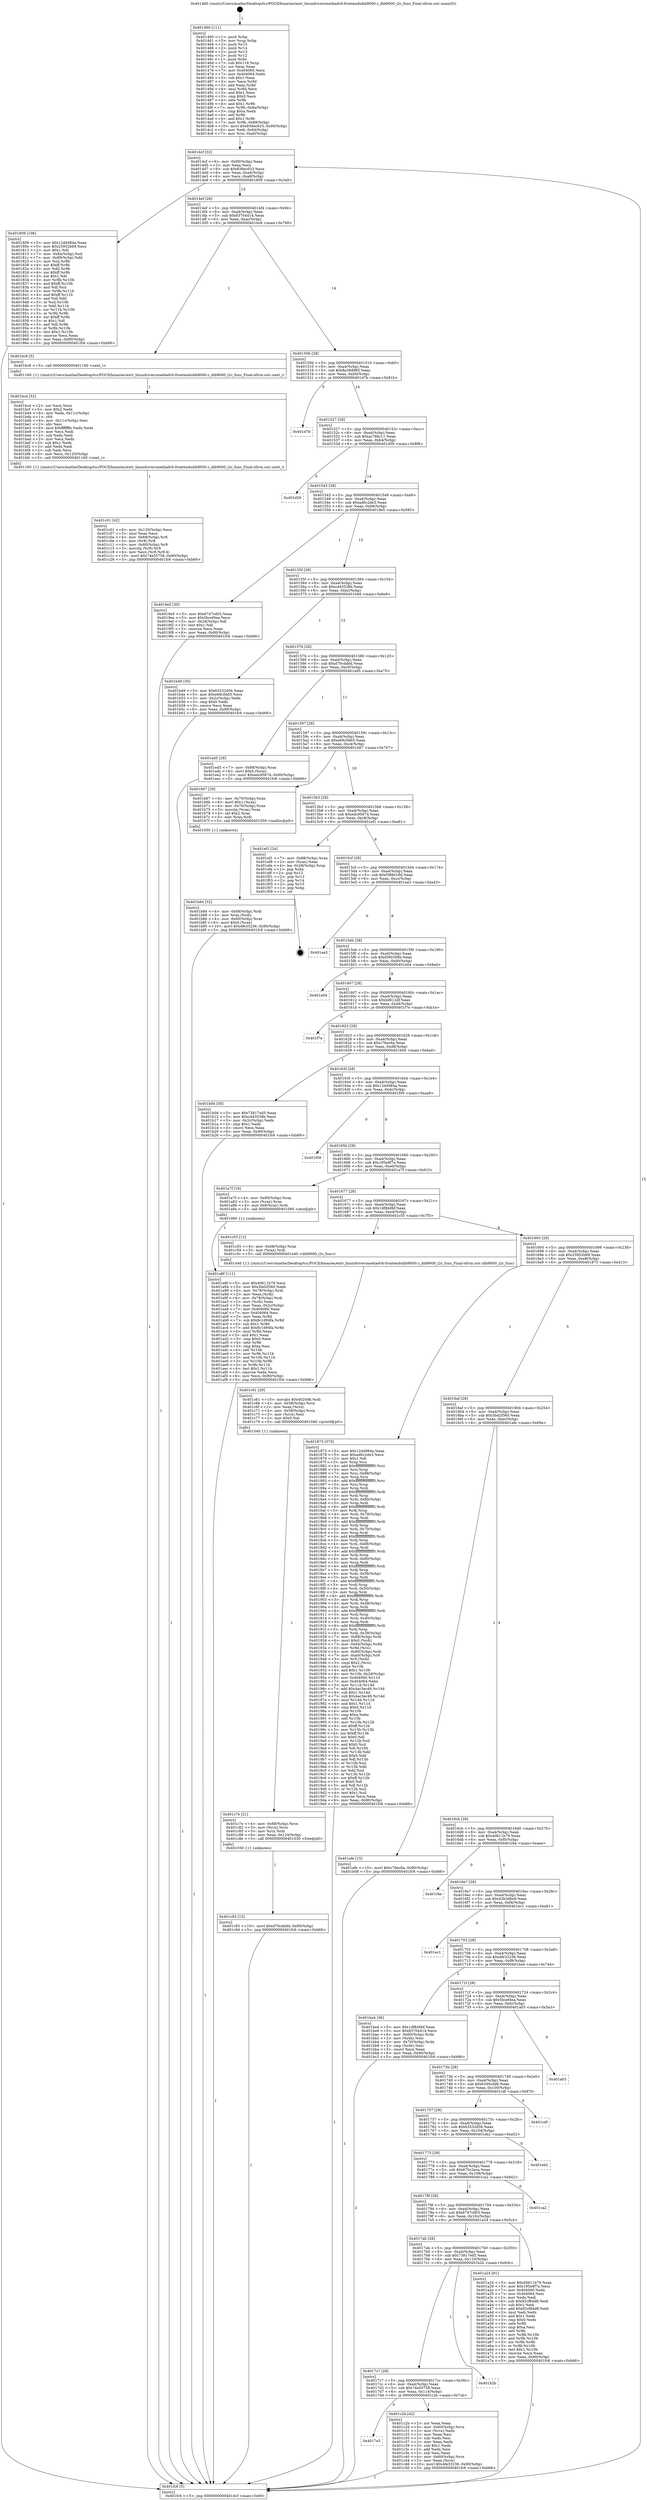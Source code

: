 digraph "0x401460" {
  label = "0x401460 (/mnt/c/Users/mathe/Desktop/tcc/POCII/binaries/extr_linuxdriversmediadvb-frontendsdib9000.c_dib9000_i2c_func_Final-ollvm.out::main(0))"
  labelloc = "t"
  node[shape=record]

  Entry [label="",width=0.3,height=0.3,shape=circle,fillcolor=black,style=filled]
  "0x4014cf" [label="{
     0x4014cf [32]\l
     | [instrs]\l
     &nbsp;&nbsp;0x4014cf \<+6\>: mov -0x90(%rbp),%eax\l
     &nbsp;&nbsp;0x4014d5 \<+2\>: mov %eax,%ecx\l
     &nbsp;&nbsp;0x4014d7 \<+6\>: sub $0x836ec633,%ecx\l
     &nbsp;&nbsp;0x4014dd \<+6\>: mov %eax,-0xa4(%rbp)\l
     &nbsp;&nbsp;0x4014e3 \<+6\>: mov %ecx,-0xa8(%rbp)\l
     &nbsp;&nbsp;0x4014e9 \<+6\>: je 0000000000401809 \<main+0x3a9\>\l
  }"]
  "0x401809" [label="{
     0x401809 [106]\l
     | [instrs]\l
     &nbsp;&nbsp;0x401809 \<+5\>: mov $0x12d4984a,%eax\l
     &nbsp;&nbsp;0x40180e \<+5\>: mov $0x25952b69,%ecx\l
     &nbsp;&nbsp;0x401813 \<+2\>: mov $0x1,%dl\l
     &nbsp;&nbsp;0x401815 \<+7\>: mov -0x8a(%rbp),%sil\l
     &nbsp;&nbsp;0x40181c \<+7\>: mov -0x89(%rbp),%dil\l
     &nbsp;&nbsp;0x401823 \<+3\>: mov %sil,%r8b\l
     &nbsp;&nbsp;0x401826 \<+4\>: xor $0xff,%r8b\l
     &nbsp;&nbsp;0x40182a \<+3\>: mov %dil,%r9b\l
     &nbsp;&nbsp;0x40182d \<+4\>: xor $0xff,%r9b\l
     &nbsp;&nbsp;0x401831 \<+3\>: xor $0x1,%dl\l
     &nbsp;&nbsp;0x401834 \<+3\>: mov %r8b,%r10b\l
     &nbsp;&nbsp;0x401837 \<+4\>: and $0xff,%r10b\l
     &nbsp;&nbsp;0x40183b \<+3\>: and %dl,%sil\l
     &nbsp;&nbsp;0x40183e \<+3\>: mov %r9b,%r11b\l
     &nbsp;&nbsp;0x401841 \<+4\>: and $0xff,%r11b\l
     &nbsp;&nbsp;0x401845 \<+3\>: and %dl,%dil\l
     &nbsp;&nbsp;0x401848 \<+3\>: or %sil,%r10b\l
     &nbsp;&nbsp;0x40184b \<+3\>: or %dil,%r11b\l
     &nbsp;&nbsp;0x40184e \<+3\>: xor %r11b,%r10b\l
     &nbsp;&nbsp;0x401851 \<+3\>: or %r9b,%r8b\l
     &nbsp;&nbsp;0x401854 \<+4\>: xor $0xff,%r8b\l
     &nbsp;&nbsp;0x401858 \<+3\>: or $0x1,%dl\l
     &nbsp;&nbsp;0x40185b \<+3\>: and %dl,%r8b\l
     &nbsp;&nbsp;0x40185e \<+3\>: or %r8b,%r10b\l
     &nbsp;&nbsp;0x401861 \<+4\>: test $0x1,%r10b\l
     &nbsp;&nbsp;0x401865 \<+3\>: cmovne %ecx,%eax\l
     &nbsp;&nbsp;0x401868 \<+6\>: mov %eax,-0x90(%rbp)\l
     &nbsp;&nbsp;0x40186e \<+5\>: jmp 0000000000401fc6 \<main+0xb66\>\l
  }"]
  "0x4014ef" [label="{
     0x4014ef [28]\l
     | [instrs]\l
     &nbsp;&nbsp;0x4014ef \<+5\>: jmp 00000000004014f4 \<main+0x94\>\l
     &nbsp;&nbsp;0x4014f4 \<+6\>: mov -0xa4(%rbp),%eax\l
     &nbsp;&nbsp;0x4014fa \<+5\>: sub $0x83704414,%eax\l
     &nbsp;&nbsp;0x4014ff \<+6\>: mov %eax,-0xac(%rbp)\l
     &nbsp;&nbsp;0x401505 \<+6\>: je 0000000000401bc8 \<main+0x768\>\l
  }"]
  "0x401fc6" [label="{
     0x401fc6 [5]\l
     | [instrs]\l
     &nbsp;&nbsp;0x401fc6 \<+5\>: jmp 00000000004014cf \<main+0x6f\>\l
  }"]
  "0x401460" [label="{
     0x401460 [111]\l
     | [instrs]\l
     &nbsp;&nbsp;0x401460 \<+1\>: push %rbp\l
     &nbsp;&nbsp;0x401461 \<+3\>: mov %rsp,%rbp\l
     &nbsp;&nbsp;0x401464 \<+2\>: push %r15\l
     &nbsp;&nbsp;0x401466 \<+2\>: push %r14\l
     &nbsp;&nbsp;0x401468 \<+2\>: push %r13\l
     &nbsp;&nbsp;0x40146a \<+2\>: push %r12\l
     &nbsp;&nbsp;0x40146c \<+1\>: push %rbx\l
     &nbsp;&nbsp;0x40146d \<+7\>: sub $0x118,%rsp\l
     &nbsp;&nbsp;0x401474 \<+2\>: xor %eax,%eax\l
     &nbsp;&nbsp;0x401476 \<+7\>: mov 0x404060,%ecx\l
     &nbsp;&nbsp;0x40147d \<+7\>: mov 0x404064,%edx\l
     &nbsp;&nbsp;0x401484 \<+3\>: sub $0x1,%eax\l
     &nbsp;&nbsp;0x401487 \<+3\>: mov %ecx,%r8d\l
     &nbsp;&nbsp;0x40148a \<+3\>: add %eax,%r8d\l
     &nbsp;&nbsp;0x40148d \<+4\>: imul %r8d,%ecx\l
     &nbsp;&nbsp;0x401491 \<+3\>: and $0x1,%ecx\l
     &nbsp;&nbsp;0x401494 \<+3\>: cmp $0x0,%ecx\l
     &nbsp;&nbsp;0x401497 \<+4\>: sete %r9b\l
     &nbsp;&nbsp;0x40149b \<+4\>: and $0x1,%r9b\l
     &nbsp;&nbsp;0x40149f \<+7\>: mov %r9b,-0x8a(%rbp)\l
     &nbsp;&nbsp;0x4014a6 \<+3\>: cmp $0xa,%edx\l
     &nbsp;&nbsp;0x4014a9 \<+4\>: setl %r9b\l
     &nbsp;&nbsp;0x4014ad \<+4\>: and $0x1,%r9b\l
     &nbsp;&nbsp;0x4014b1 \<+7\>: mov %r9b,-0x89(%rbp)\l
     &nbsp;&nbsp;0x4014b8 \<+10\>: movl $0x836ec633,-0x90(%rbp)\l
     &nbsp;&nbsp;0x4014c2 \<+6\>: mov %edi,-0x94(%rbp)\l
     &nbsp;&nbsp;0x4014c8 \<+7\>: mov %rsi,-0xa0(%rbp)\l
  }"]
  Exit [label="",width=0.3,height=0.3,shape=circle,fillcolor=black,style=filled,peripheries=2]
  "0x401bc8" [label="{
     0x401bc8 [5]\l
     | [instrs]\l
     &nbsp;&nbsp;0x401bc8 \<+5\>: call 0000000000401160 \<next_i\>\l
     | [calls]\l
     &nbsp;&nbsp;0x401160 \{1\} (/mnt/c/Users/mathe/Desktop/tcc/POCII/binaries/extr_linuxdriversmediadvb-frontendsdib9000.c_dib9000_i2c_func_Final-ollvm.out::next_i)\l
  }"]
  "0x40150b" [label="{
     0x40150b [28]\l
     | [instrs]\l
     &nbsp;&nbsp;0x40150b \<+5\>: jmp 0000000000401510 \<main+0xb0\>\l
     &nbsp;&nbsp;0x401510 \<+6\>: mov -0xa4(%rbp),%eax\l
     &nbsp;&nbsp;0x401516 \<+5\>: sub $0x8a38d985,%eax\l
     &nbsp;&nbsp;0x40151b \<+6\>: mov %eax,-0xb0(%rbp)\l
     &nbsp;&nbsp;0x401521 \<+6\>: je 0000000000401d7b \<main+0x91b\>\l
  }"]
  "0x401c93" [label="{
     0x401c93 [15]\l
     | [instrs]\l
     &nbsp;&nbsp;0x401c93 \<+10\>: movl $0xd70cdddd,-0x90(%rbp)\l
     &nbsp;&nbsp;0x401c9d \<+5\>: jmp 0000000000401fc6 \<main+0xb66\>\l
  }"]
  "0x401d7b" [label="{
     0x401d7b\l
  }", style=dashed]
  "0x401527" [label="{
     0x401527 [28]\l
     | [instrs]\l
     &nbsp;&nbsp;0x401527 \<+5\>: jmp 000000000040152c \<main+0xcc\>\l
     &nbsp;&nbsp;0x40152c \<+6\>: mov -0xa4(%rbp),%eax\l
     &nbsp;&nbsp;0x401532 \<+5\>: sub $0xac766c11,%eax\l
     &nbsp;&nbsp;0x401537 \<+6\>: mov %eax,-0xb4(%rbp)\l
     &nbsp;&nbsp;0x40153d \<+6\>: je 0000000000401d59 \<main+0x8f9\>\l
  }"]
  "0x401c7e" [label="{
     0x401c7e [21]\l
     | [instrs]\l
     &nbsp;&nbsp;0x401c7e \<+4\>: mov -0x68(%rbp),%rcx\l
     &nbsp;&nbsp;0x401c82 \<+3\>: mov (%rcx),%rcx\l
     &nbsp;&nbsp;0x401c85 \<+3\>: mov %rcx,%rdi\l
     &nbsp;&nbsp;0x401c88 \<+6\>: mov %eax,-0x124(%rbp)\l
     &nbsp;&nbsp;0x401c8e \<+5\>: call 0000000000401030 \<free@plt\>\l
     | [calls]\l
     &nbsp;&nbsp;0x401030 \{1\} (unknown)\l
  }"]
  "0x401d59" [label="{
     0x401d59\l
  }", style=dashed]
  "0x401543" [label="{
     0x401543 [28]\l
     | [instrs]\l
     &nbsp;&nbsp;0x401543 \<+5\>: jmp 0000000000401548 \<main+0xe8\>\l
     &nbsp;&nbsp;0x401548 \<+6\>: mov -0xa4(%rbp),%eax\l
     &nbsp;&nbsp;0x40154e \<+5\>: sub $0xad6c2de3,%eax\l
     &nbsp;&nbsp;0x401553 \<+6\>: mov %eax,-0xb8(%rbp)\l
     &nbsp;&nbsp;0x401559 \<+6\>: je 00000000004019e5 \<main+0x585\>\l
  }"]
  "0x401c61" [label="{
     0x401c61 [29]\l
     | [instrs]\l
     &nbsp;&nbsp;0x401c61 \<+10\>: movabs $0x4020d6,%rdi\l
     &nbsp;&nbsp;0x401c6b \<+4\>: mov -0x58(%rbp),%rcx\l
     &nbsp;&nbsp;0x401c6f \<+2\>: mov %eax,(%rcx)\l
     &nbsp;&nbsp;0x401c71 \<+4\>: mov -0x58(%rbp),%rcx\l
     &nbsp;&nbsp;0x401c75 \<+2\>: mov (%rcx),%esi\l
     &nbsp;&nbsp;0x401c77 \<+2\>: mov $0x0,%al\l
     &nbsp;&nbsp;0x401c79 \<+5\>: call 0000000000401040 \<printf@plt\>\l
     | [calls]\l
     &nbsp;&nbsp;0x401040 \{1\} (unknown)\l
  }"]
  "0x4019e5" [label="{
     0x4019e5 [30]\l
     | [instrs]\l
     &nbsp;&nbsp;0x4019e5 \<+5\>: mov $0x6747cd03,%eax\l
     &nbsp;&nbsp;0x4019ea \<+5\>: mov $0x5bcef4ea,%ecx\l
     &nbsp;&nbsp;0x4019ef \<+3\>: mov -0x2d(%rbp),%dl\l
     &nbsp;&nbsp;0x4019f2 \<+3\>: test $0x1,%dl\l
     &nbsp;&nbsp;0x4019f5 \<+3\>: cmovne %ecx,%eax\l
     &nbsp;&nbsp;0x4019f8 \<+6\>: mov %eax,-0x90(%rbp)\l
     &nbsp;&nbsp;0x4019fe \<+5\>: jmp 0000000000401fc6 \<main+0xb66\>\l
  }"]
  "0x40155f" [label="{
     0x40155f [28]\l
     | [instrs]\l
     &nbsp;&nbsp;0x40155f \<+5\>: jmp 0000000000401564 \<main+0x104\>\l
     &nbsp;&nbsp;0x401564 \<+6\>: mov -0xa4(%rbp),%eax\l
     &nbsp;&nbsp;0x40156a \<+5\>: sub $0xcd43538b,%eax\l
     &nbsp;&nbsp;0x40156f \<+6\>: mov %eax,-0xbc(%rbp)\l
     &nbsp;&nbsp;0x401575 \<+6\>: je 0000000000401b49 \<main+0x6e9\>\l
  }"]
  "0x4017e3" [label="{
     0x4017e3\l
  }", style=dashed]
  "0x401b49" [label="{
     0x401b49 [30]\l
     | [instrs]\l
     &nbsp;&nbsp;0x401b49 \<+5\>: mov $0x63532d56,%eax\l
     &nbsp;&nbsp;0x401b4e \<+5\>: mov $0xe68c5b65,%ecx\l
     &nbsp;&nbsp;0x401b53 \<+3\>: mov -0x2c(%rbp),%edx\l
     &nbsp;&nbsp;0x401b56 \<+3\>: cmp $0x0,%edx\l
     &nbsp;&nbsp;0x401b59 \<+3\>: cmove %ecx,%eax\l
     &nbsp;&nbsp;0x401b5c \<+6\>: mov %eax,-0x90(%rbp)\l
     &nbsp;&nbsp;0x401b62 \<+5\>: jmp 0000000000401fc6 \<main+0xb66\>\l
  }"]
  "0x40157b" [label="{
     0x40157b [28]\l
     | [instrs]\l
     &nbsp;&nbsp;0x40157b \<+5\>: jmp 0000000000401580 \<main+0x120\>\l
     &nbsp;&nbsp;0x401580 \<+6\>: mov -0xa4(%rbp),%eax\l
     &nbsp;&nbsp;0x401586 \<+5\>: sub $0xd70cdddd,%eax\l
     &nbsp;&nbsp;0x40158b \<+6\>: mov %eax,-0xc0(%rbp)\l
     &nbsp;&nbsp;0x401591 \<+6\>: je 0000000000401ed5 \<main+0xa75\>\l
  }"]
  "0x401c2b" [label="{
     0x401c2b [42]\l
     | [instrs]\l
     &nbsp;&nbsp;0x401c2b \<+2\>: xor %eax,%eax\l
     &nbsp;&nbsp;0x401c2d \<+4\>: mov -0x60(%rbp),%rcx\l
     &nbsp;&nbsp;0x401c31 \<+2\>: mov (%rcx),%edx\l
     &nbsp;&nbsp;0x401c33 \<+2\>: mov %eax,%esi\l
     &nbsp;&nbsp;0x401c35 \<+2\>: sub %edx,%esi\l
     &nbsp;&nbsp;0x401c37 \<+2\>: mov %eax,%edx\l
     &nbsp;&nbsp;0x401c39 \<+3\>: sub $0x1,%edx\l
     &nbsp;&nbsp;0x401c3c \<+2\>: add %edx,%esi\l
     &nbsp;&nbsp;0x401c3e \<+2\>: sub %esi,%eax\l
     &nbsp;&nbsp;0x401c40 \<+4\>: mov -0x60(%rbp),%rcx\l
     &nbsp;&nbsp;0x401c44 \<+2\>: mov %eax,(%rcx)\l
     &nbsp;&nbsp;0x401c46 \<+10\>: movl $0x4fe33236,-0x90(%rbp)\l
     &nbsp;&nbsp;0x401c50 \<+5\>: jmp 0000000000401fc6 \<main+0xb66\>\l
  }"]
  "0x401ed5" [label="{
     0x401ed5 [28]\l
     | [instrs]\l
     &nbsp;&nbsp;0x401ed5 \<+7\>: mov -0x88(%rbp),%rax\l
     &nbsp;&nbsp;0x401edc \<+6\>: movl $0x0,(%rax)\l
     &nbsp;&nbsp;0x401ee2 \<+10\>: movl $0xedc95674,-0x90(%rbp)\l
     &nbsp;&nbsp;0x401eec \<+5\>: jmp 0000000000401fc6 \<main+0xb66\>\l
  }"]
  "0x401597" [label="{
     0x401597 [28]\l
     | [instrs]\l
     &nbsp;&nbsp;0x401597 \<+5\>: jmp 000000000040159c \<main+0x13c\>\l
     &nbsp;&nbsp;0x40159c \<+6\>: mov -0xa4(%rbp),%eax\l
     &nbsp;&nbsp;0x4015a2 \<+5\>: sub $0xe68c5b65,%eax\l
     &nbsp;&nbsp;0x4015a7 \<+6\>: mov %eax,-0xc4(%rbp)\l
     &nbsp;&nbsp;0x4015ad \<+6\>: je 0000000000401b67 \<main+0x707\>\l
  }"]
  "0x4017c7" [label="{
     0x4017c7 [28]\l
     | [instrs]\l
     &nbsp;&nbsp;0x4017c7 \<+5\>: jmp 00000000004017cc \<main+0x36c\>\l
     &nbsp;&nbsp;0x4017cc \<+6\>: mov -0xa4(%rbp),%eax\l
     &nbsp;&nbsp;0x4017d2 \<+5\>: sub $0x74e55758,%eax\l
     &nbsp;&nbsp;0x4017d7 \<+6\>: mov %eax,-0x114(%rbp)\l
     &nbsp;&nbsp;0x4017dd \<+6\>: je 0000000000401c2b \<main+0x7cb\>\l
  }"]
  "0x401b67" [label="{
     0x401b67 [29]\l
     | [instrs]\l
     &nbsp;&nbsp;0x401b67 \<+4\>: mov -0x70(%rbp),%rax\l
     &nbsp;&nbsp;0x401b6b \<+6\>: movl $0x1,(%rax)\l
     &nbsp;&nbsp;0x401b71 \<+4\>: mov -0x70(%rbp),%rax\l
     &nbsp;&nbsp;0x401b75 \<+3\>: movslq (%rax),%rax\l
     &nbsp;&nbsp;0x401b78 \<+4\>: shl $0x2,%rax\l
     &nbsp;&nbsp;0x401b7c \<+3\>: mov %rax,%rdi\l
     &nbsp;&nbsp;0x401b7f \<+5\>: call 0000000000401050 \<malloc@plt\>\l
     | [calls]\l
     &nbsp;&nbsp;0x401050 \{1\} (unknown)\l
  }"]
  "0x4015b3" [label="{
     0x4015b3 [28]\l
     | [instrs]\l
     &nbsp;&nbsp;0x4015b3 \<+5\>: jmp 00000000004015b8 \<main+0x158\>\l
     &nbsp;&nbsp;0x4015b8 \<+6\>: mov -0xa4(%rbp),%eax\l
     &nbsp;&nbsp;0x4015be \<+5\>: sub $0xedc95674,%eax\l
     &nbsp;&nbsp;0x4015c3 \<+6\>: mov %eax,-0xc8(%rbp)\l
     &nbsp;&nbsp;0x4015c9 \<+6\>: je 0000000000401ef1 \<main+0xa91\>\l
  }"]
  "0x401b2b" [label="{
     0x401b2b\l
  }", style=dashed]
  "0x401ef1" [label="{
     0x401ef1 [24]\l
     | [instrs]\l
     &nbsp;&nbsp;0x401ef1 \<+7\>: mov -0x88(%rbp),%rax\l
     &nbsp;&nbsp;0x401ef8 \<+2\>: mov (%rax),%eax\l
     &nbsp;&nbsp;0x401efa \<+4\>: lea -0x28(%rbp),%rsp\l
     &nbsp;&nbsp;0x401efe \<+1\>: pop %rbx\l
     &nbsp;&nbsp;0x401eff \<+2\>: pop %r12\l
     &nbsp;&nbsp;0x401f01 \<+2\>: pop %r13\l
     &nbsp;&nbsp;0x401f03 \<+2\>: pop %r14\l
     &nbsp;&nbsp;0x401f05 \<+2\>: pop %r15\l
     &nbsp;&nbsp;0x401f07 \<+1\>: pop %rbp\l
     &nbsp;&nbsp;0x401f08 \<+1\>: ret\l
  }"]
  "0x4015cf" [label="{
     0x4015cf [28]\l
     | [instrs]\l
     &nbsp;&nbsp;0x4015cf \<+5\>: jmp 00000000004015d4 \<main+0x174\>\l
     &nbsp;&nbsp;0x4015d4 \<+6\>: mov -0xa4(%rbp),%eax\l
     &nbsp;&nbsp;0x4015da \<+5\>: sub $0xf388d16d,%eax\l
     &nbsp;&nbsp;0x4015df \<+6\>: mov %eax,-0xcc(%rbp)\l
     &nbsp;&nbsp;0x4015e5 \<+6\>: je 0000000000401ea3 \<main+0xa43\>\l
  }"]
  "0x401c01" [label="{
     0x401c01 [42]\l
     | [instrs]\l
     &nbsp;&nbsp;0x401c01 \<+6\>: mov -0x120(%rbp),%ecx\l
     &nbsp;&nbsp;0x401c07 \<+3\>: imul %eax,%ecx\l
     &nbsp;&nbsp;0x401c0a \<+4\>: mov -0x68(%rbp),%r8\l
     &nbsp;&nbsp;0x401c0e \<+3\>: mov (%r8),%r8\l
     &nbsp;&nbsp;0x401c11 \<+4\>: mov -0x60(%rbp),%r9\l
     &nbsp;&nbsp;0x401c15 \<+3\>: movslq (%r9),%r9\l
     &nbsp;&nbsp;0x401c18 \<+4\>: mov %ecx,(%r8,%r9,4)\l
     &nbsp;&nbsp;0x401c1c \<+10\>: movl $0x74e55758,-0x90(%rbp)\l
     &nbsp;&nbsp;0x401c26 \<+5\>: jmp 0000000000401fc6 \<main+0xb66\>\l
  }"]
  "0x401ea3" [label="{
     0x401ea3\l
  }", style=dashed]
  "0x4015eb" [label="{
     0x4015eb [28]\l
     | [instrs]\l
     &nbsp;&nbsp;0x4015eb \<+5\>: jmp 00000000004015f0 \<main+0x190\>\l
     &nbsp;&nbsp;0x4015f0 \<+6\>: mov -0xa4(%rbp),%eax\l
     &nbsp;&nbsp;0x4015f6 \<+5\>: sub $0xf390356b,%eax\l
     &nbsp;&nbsp;0x4015fb \<+6\>: mov %eax,-0xd0(%rbp)\l
     &nbsp;&nbsp;0x401601 \<+6\>: je 0000000000401e04 \<main+0x9a4\>\l
  }"]
  "0x401bcd" [label="{
     0x401bcd [52]\l
     | [instrs]\l
     &nbsp;&nbsp;0x401bcd \<+2\>: xor %ecx,%ecx\l
     &nbsp;&nbsp;0x401bcf \<+5\>: mov $0x2,%edx\l
     &nbsp;&nbsp;0x401bd4 \<+6\>: mov %edx,-0x11c(%rbp)\l
     &nbsp;&nbsp;0x401bda \<+1\>: cltd\l
     &nbsp;&nbsp;0x401bdb \<+6\>: mov -0x11c(%rbp),%esi\l
     &nbsp;&nbsp;0x401be1 \<+2\>: idiv %esi\l
     &nbsp;&nbsp;0x401be3 \<+6\>: imul $0xfffffffe,%edx,%edx\l
     &nbsp;&nbsp;0x401be9 \<+2\>: mov %ecx,%edi\l
     &nbsp;&nbsp;0x401beb \<+2\>: sub %edx,%edi\l
     &nbsp;&nbsp;0x401bed \<+2\>: mov %ecx,%edx\l
     &nbsp;&nbsp;0x401bef \<+3\>: sub $0x1,%edx\l
     &nbsp;&nbsp;0x401bf2 \<+2\>: add %edx,%edi\l
     &nbsp;&nbsp;0x401bf4 \<+2\>: sub %edi,%ecx\l
     &nbsp;&nbsp;0x401bf6 \<+6\>: mov %ecx,-0x120(%rbp)\l
     &nbsp;&nbsp;0x401bfc \<+5\>: call 0000000000401160 \<next_i\>\l
     | [calls]\l
     &nbsp;&nbsp;0x401160 \{1\} (/mnt/c/Users/mathe/Desktop/tcc/POCII/binaries/extr_linuxdriversmediadvb-frontendsdib9000.c_dib9000_i2c_func_Final-ollvm.out::next_i)\l
  }"]
  "0x401e04" [label="{
     0x401e04\l
  }", style=dashed]
  "0x401607" [label="{
     0x401607 [28]\l
     | [instrs]\l
     &nbsp;&nbsp;0x401607 \<+5\>: jmp 000000000040160c \<main+0x1ac\>\l
     &nbsp;&nbsp;0x40160c \<+6\>: mov -0xa4(%rbp),%eax\l
     &nbsp;&nbsp;0x401612 \<+5\>: sub $0xbd612df,%eax\l
     &nbsp;&nbsp;0x401617 \<+6\>: mov %eax,-0xd4(%rbp)\l
     &nbsp;&nbsp;0x40161d \<+6\>: je 0000000000401f7e \<main+0xb1e\>\l
  }"]
  "0x401b84" [label="{
     0x401b84 [32]\l
     | [instrs]\l
     &nbsp;&nbsp;0x401b84 \<+4\>: mov -0x68(%rbp),%rdi\l
     &nbsp;&nbsp;0x401b88 \<+3\>: mov %rax,(%rdi)\l
     &nbsp;&nbsp;0x401b8b \<+4\>: mov -0x60(%rbp),%rax\l
     &nbsp;&nbsp;0x401b8f \<+6\>: movl $0x0,(%rax)\l
     &nbsp;&nbsp;0x401b95 \<+10\>: movl $0x4fe33236,-0x90(%rbp)\l
     &nbsp;&nbsp;0x401b9f \<+5\>: jmp 0000000000401fc6 \<main+0xb66\>\l
  }"]
  "0x401f7e" [label="{
     0x401f7e\l
  }", style=dashed]
  "0x401623" [label="{
     0x401623 [28]\l
     | [instrs]\l
     &nbsp;&nbsp;0x401623 \<+5\>: jmp 0000000000401628 \<main+0x1c8\>\l
     &nbsp;&nbsp;0x401628 \<+6\>: mov -0xa4(%rbp),%eax\l
     &nbsp;&nbsp;0x40162e \<+5\>: sub $0xc76ec6a,%eax\l
     &nbsp;&nbsp;0x401633 \<+6\>: mov %eax,-0xd8(%rbp)\l
     &nbsp;&nbsp;0x401639 \<+6\>: je 0000000000401b0d \<main+0x6ad\>\l
  }"]
  "0x401a8f" [label="{
     0x401a8f [111]\l
     | [instrs]\l
     &nbsp;&nbsp;0x401a8f \<+5\>: mov $0x40611b79,%ecx\l
     &nbsp;&nbsp;0x401a94 \<+5\>: mov $0x3bd2f360,%edx\l
     &nbsp;&nbsp;0x401a99 \<+4\>: mov -0x78(%rbp),%rdi\l
     &nbsp;&nbsp;0x401a9d \<+2\>: mov %eax,(%rdi)\l
     &nbsp;&nbsp;0x401a9f \<+4\>: mov -0x78(%rbp),%rdi\l
     &nbsp;&nbsp;0x401aa3 \<+2\>: mov (%rdi),%eax\l
     &nbsp;&nbsp;0x401aa5 \<+3\>: mov %eax,-0x2c(%rbp)\l
     &nbsp;&nbsp;0x401aa8 \<+7\>: mov 0x404060,%eax\l
     &nbsp;&nbsp;0x401aaf \<+7\>: mov 0x404064,%esi\l
     &nbsp;&nbsp;0x401ab6 \<+3\>: mov %eax,%r8d\l
     &nbsp;&nbsp;0x401ab9 \<+7\>: sub $0x8c1d94fa,%r8d\l
     &nbsp;&nbsp;0x401ac0 \<+4\>: sub $0x1,%r8d\l
     &nbsp;&nbsp;0x401ac4 \<+7\>: add $0x8c1d94fa,%r8d\l
     &nbsp;&nbsp;0x401acb \<+4\>: imul %r8d,%eax\l
     &nbsp;&nbsp;0x401acf \<+3\>: and $0x1,%eax\l
     &nbsp;&nbsp;0x401ad2 \<+3\>: cmp $0x0,%eax\l
     &nbsp;&nbsp;0x401ad5 \<+4\>: sete %r9b\l
     &nbsp;&nbsp;0x401ad9 \<+3\>: cmp $0xa,%esi\l
     &nbsp;&nbsp;0x401adc \<+4\>: setl %r10b\l
     &nbsp;&nbsp;0x401ae0 \<+3\>: mov %r9b,%r11b\l
     &nbsp;&nbsp;0x401ae3 \<+3\>: and %r10b,%r11b\l
     &nbsp;&nbsp;0x401ae6 \<+3\>: xor %r10b,%r9b\l
     &nbsp;&nbsp;0x401ae9 \<+3\>: or %r9b,%r11b\l
     &nbsp;&nbsp;0x401aec \<+4\>: test $0x1,%r11b\l
     &nbsp;&nbsp;0x401af0 \<+3\>: cmovne %edx,%ecx\l
     &nbsp;&nbsp;0x401af3 \<+6\>: mov %ecx,-0x90(%rbp)\l
     &nbsp;&nbsp;0x401af9 \<+5\>: jmp 0000000000401fc6 \<main+0xb66\>\l
  }"]
  "0x401b0d" [label="{
     0x401b0d [30]\l
     | [instrs]\l
     &nbsp;&nbsp;0x401b0d \<+5\>: mov $0x73817ed5,%eax\l
     &nbsp;&nbsp;0x401b12 \<+5\>: mov $0xcd43538b,%ecx\l
     &nbsp;&nbsp;0x401b17 \<+3\>: mov -0x2c(%rbp),%edx\l
     &nbsp;&nbsp;0x401b1a \<+3\>: cmp $0x1,%edx\l
     &nbsp;&nbsp;0x401b1d \<+3\>: cmovl %ecx,%eax\l
     &nbsp;&nbsp;0x401b20 \<+6\>: mov %eax,-0x90(%rbp)\l
     &nbsp;&nbsp;0x401b26 \<+5\>: jmp 0000000000401fc6 \<main+0xb66\>\l
  }"]
  "0x40163f" [label="{
     0x40163f [28]\l
     | [instrs]\l
     &nbsp;&nbsp;0x40163f \<+5\>: jmp 0000000000401644 \<main+0x1e4\>\l
     &nbsp;&nbsp;0x401644 \<+6\>: mov -0xa4(%rbp),%eax\l
     &nbsp;&nbsp;0x40164a \<+5\>: sub $0x12d4984a,%eax\l
     &nbsp;&nbsp;0x40164f \<+6\>: mov %eax,-0xdc(%rbp)\l
     &nbsp;&nbsp;0x401655 \<+6\>: je 0000000000401f09 \<main+0xaa9\>\l
  }"]
  "0x4017ab" [label="{
     0x4017ab [28]\l
     | [instrs]\l
     &nbsp;&nbsp;0x4017ab \<+5\>: jmp 00000000004017b0 \<main+0x350\>\l
     &nbsp;&nbsp;0x4017b0 \<+6\>: mov -0xa4(%rbp),%eax\l
     &nbsp;&nbsp;0x4017b6 \<+5\>: sub $0x73817ed5,%eax\l
     &nbsp;&nbsp;0x4017bb \<+6\>: mov %eax,-0x110(%rbp)\l
     &nbsp;&nbsp;0x4017c1 \<+6\>: je 0000000000401b2b \<main+0x6cb\>\l
  }"]
  "0x401f09" [label="{
     0x401f09\l
  }", style=dashed]
  "0x40165b" [label="{
     0x40165b [28]\l
     | [instrs]\l
     &nbsp;&nbsp;0x40165b \<+5\>: jmp 0000000000401660 \<main+0x200\>\l
     &nbsp;&nbsp;0x401660 \<+6\>: mov -0xa4(%rbp),%eax\l
     &nbsp;&nbsp;0x401666 \<+5\>: sub $0x195a9f7e,%eax\l
     &nbsp;&nbsp;0x40166b \<+6\>: mov %eax,-0xe0(%rbp)\l
     &nbsp;&nbsp;0x401671 \<+6\>: je 0000000000401a7f \<main+0x61f\>\l
  }"]
  "0x401a24" [label="{
     0x401a24 [91]\l
     | [instrs]\l
     &nbsp;&nbsp;0x401a24 \<+5\>: mov $0x40611b79,%eax\l
     &nbsp;&nbsp;0x401a29 \<+5\>: mov $0x195a9f7e,%ecx\l
     &nbsp;&nbsp;0x401a2e \<+7\>: mov 0x404060,%edx\l
     &nbsp;&nbsp;0x401a35 \<+7\>: mov 0x404064,%esi\l
     &nbsp;&nbsp;0x401a3c \<+2\>: mov %edx,%edi\l
     &nbsp;&nbsp;0x401a3e \<+6\>: sub $0x92cf84d8,%edi\l
     &nbsp;&nbsp;0x401a44 \<+3\>: sub $0x1,%edi\l
     &nbsp;&nbsp;0x401a47 \<+6\>: add $0x92cf84d8,%edi\l
     &nbsp;&nbsp;0x401a4d \<+3\>: imul %edi,%edx\l
     &nbsp;&nbsp;0x401a50 \<+3\>: and $0x1,%edx\l
     &nbsp;&nbsp;0x401a53 \<+3\>: cmp $0x0,%edx\l
     &nbsp;&nbsp;0x401a56 \<+4\>: sete %r8b\l
     &nbsp;&nbsp;0x401a5a \<+3\>: cmp $0xa,%esi\l
     &nbsp;&nbsp;0x401a5d \<+4\>: setl %r9b\l
     &nbsp;&nbsp;0x401a61 \<+3\>: mov %r8b,%r10b\l
     &nbsp;&nbsp;0x401a64 \<+3\>: and %r9b,%r10b\l
     &nbsp;&nbsp;0x401a67 \<+3\>: xor %r9b,%r8b\l
     &nbsp;&nbsp;0x401a6a \<+3\>: or %r8b,%r10b\l
     &nbsp;&nbsp;0x401a6d \<+4\>: test $0x1,%r10b\l
     &nbsp;&nbsp;0x401a71 \<+3\>: cmovne %ecx,%eax\l
     &nbsp;&nbsp;0x401a74 \<+6\>: mov %eax,-0x90(%rbp)\l
     &nbsp;&nbsp;0x401a7a \<+5\>: jmp 0000000000401fc6 \<main+0xb66\>\l
  }"]
  "0x401a7f" [label="{
     0x401a7f [16]\l
     | [instrs]\l
     &nbsp;&nbsp;0x401a7f \<+4\>: mov -0x80(%rbp),%rax\l
     &nbsp;&nbsp;0x401a83 \<+3\>: mov (%rax),%rax\l
     &nbsp;&nbsp;0x401a86 \<+4\>: mov 0x8(%rax),%rdi\l
     &nbsp;&nbsp;0x401a8a \<+5\>: call 0000000000401060 \<atoi@plt\>\l
     | [calls]\l
     &nbsp;&nbsp;0x401060 \{1\} (unknown)\l
  }"]
  "0x401677" [label="{
     0x401677 [28]\l
     | [instrs]\l
     &nbsp;&nbsp;0x401677 \<+5\>: jmp 000000000040167c \<main+0x21c\>\l
     &nbsp;&nbsp;0x40167c \<+6\>: mov -0xa4(%rbp),%eax\l
     &nbsp;&nbsp;0x401682 \<+5\>: sub $0x1df840bf,%eax\l
     &nbsp;&nbsp;0x401687 \<+6\>: mov %eax,-0xe4(%rbp)\l
     &nbsp;&nbsp;0x40168d \<+6\>: je 0000000000401c55 \<main+0x7f5\>\l
  }"]
  "0x40178f" [label="{
     0x40178f [28]\l
     | [instrs]\l
     &nbsp;&nbsp;0x40178f \<+5\>: jmp 0000000000401794 \<main+0x334\>\l
     &nbsp;&nbsp;0x401794 \<+6\>: mov -0xa4(%rbp),%eax\l
     &nbsp;&nbsp;0x40179a \<+5\>: sub $0x6747cd03,%eax\l
     &nbsp;&nbsp;0x40179f \<+6\>: mov %eax,-0x10c(%rbp)\l
     &nbsp;&nbsp;0x4017a5 \<+6\>: je 0000000000401a24 \<main+0x5c4\>\l
  }"]
  "0x401c55" [label="{
     0x401c55 [12]\l
     | [instrs]\l
     &nbsp;&nbsp;0x401c55 \<+4\>: mov -0x68(%rbp),%rax\l
     &nbsp;&nbsp;0x401c59 \<+3\>: mov (%rax),%rdi\l
     &nbsp;&nbsp;0x401c5c \<+5\>: call 0000000000401440 \<dib9000_i2c_func\>\l
     | [calls]\l
     &nbsp;&nbsp;0x401440 \{1\} (/mnt/c/Users/mathe/Desktop/tcc/POCII/binaries/extr_linuxdriversmediadvb-frontendsdib9000.c_dib9000_i2c_func_Final-ollvm.out::dib9000_i2c_func)\l
  }"]
  "0x401693" [label="{
     0x401693 [28]\l
     | [instrs]\l
     &nbsp;&nbsp;0x401693 \<+5\>: jmp 0000000000401698 \<main+0x238\>\l
     &nbsp;&nbsp;0x401698 \<+6\>: mov -0xa4(%rbp),%eax\l
     &nbsp;&nbsp;0x40169e \<+5\>: sub $0x25952b69,%eax\l
     &nbsp;&nbsp;0x4016a3 \<+6\>: mov %eax,-0xe8(%rbp)\l
     &nbsp;&nbsp;0x4016a9 \<+6\>: je 0000000000401873 \<main+0x413\>\l
  }"]
  "0x401ca2" [label="{
     0x401ca2\l
  }", style=dashed]
  "0x401873" [label="{
     0x401873 [370]\l
     | [instrs]\l
     &nbsp;&nbsp;0x401873 \<+5\>: mov $0x12d4984a,%eax\l
     &nbsp;&nbsp;0x401878 \<+5\>: mov $0xad6c2de3,%ecx\l
     &nbsp;&nbsp;0x40187d \<+2\>: mov $0x1,%dl\l
     &nbsp;&nbsp;0x40187f \<+3\>: mov %rsp,%rsi\l
     &nbsp;&nbsp;0x401882 \<+4\>: add $0xfffffffffffffff0,%rsi\l
     &nbsp;&nbsp;0x401886 \<+3\>: mov %rsi,%rsp\l
     &nbsp;&nbsp;0x401889 \<+7\>: mov %rsi,-0x88(%rbp)\l
     &nbsp;&nbsp;0x401890 \<+3\>: mov %rsp,%rsi\l
     &nbsp;&nbsp;0x401893 \<+4\>: add $0xfffffffffffffff0,%rsi\l
     &nbsp;&nbsp;0x401897 \<+3\>: mov %rsi,%rsp\l
     &nbsp;&nbsp;0x40189a \<+3\>: mov %rsp,%rdi\l
     &nbsp;&nbsp;0x40189d \<+4\>: add $0xfffffffffffffff0,%rdi\l
     &nbsp;&nbsp;0x4018a1 \<+3\>: mov %rdi,%rsp\l
     &nbsp;&nbsp;0x4018a4 \<+4\>: mov %rdi,-0x80(%rbp)\l
     &nbsp;&nbsp;0x4018a8 \<+3\>: mov %rsp,%rdi\l
     &nbsp;&nbsp;0x4018ab \<+4\>: add $0xfffffffffffffff0,%rdi\l
     &nbsp;&nbsp;0x4018af \<+3\>: mov %rdi,%rsp\l
     &nbsp;&nbsp;0x4018b2 \<+4\>: mov %rdi,-0x78(%rbp)\l
     &nbsp;&nbsp;0x4018b6 \<+3\>: mov %rsp,%rdi\l
     &nbsp;&nbsp;0x4018b9 \<+4\>: add $0xfffffffffffffff0,%rdi\l
     &nbsp;&nbsp;0x4018bd \<+3\>: mov %rdi,%rsp\l
     &nbsp;&nbsp;0x4018c0 \<+4\>: mov %rdi,-0x70(%rbp)\l
     &nbsp;&nbsp;0x4018c4 \<+3\>: mov %rsp,%rdi\l
     &nbsp;&nbsp;0x4018c7 \<+4\>: add $0xfffffffffffffff0,%rdi\l
     &nbsp;&nbsp;0x4018cb \<+3\>: mov %rdi,%rsp\l
     &nbsp;&nbsp;0x4018ce \<+4\>: mov %rdi,-0x68(%rbp)\l
     &nbsp;&nbsp;0x4018d2 \<+3\>: mov %rsp,%rdi\l
     &nbsp;&nbsp;0x4018d5 \<+4\>: add $0xfffffffffffffff0,%rdi\l
     &nbsp;&nbsp;0x4018d9 \<+3\>: mov %rdi,%rsp\l
     &nbsp;&nbsp;0x4018dc \<+4\>: mov %rdi,-0x60(%rbp)\l
     &nbsp;&nbsp;0x4018e0 \<+3\>: mov %rsp,%rdi\l
     &nbsp;&nbsp;0x4018e3 \<+4\>: add $0xfffffffffffffff0,%rdi\l
     &nbsp;&nbsp;0x4018e7 \<+3\>: mov %rdi,%rsp\l
     &nbsp;&nbsp;0x4018ea \<+4\>: mov %rdi,-0x58(%rbp)\l
     &nbsp;&nbsp;0x4018ee \<+3\>: mov %rsp,%rdi\l
     &nbsp;&nbsp;0x4018f1 \<+4\>: add $0xfffffffffffffff0,%rdi\l
     &nbsp;&nbsp;0x4018f5 \<+3\>: mov %rdi,%rsp\l
     &nbsp;&nbsp;0x4018f8 \<+4\>: mov %rdi,-0x50(%rbp)\l
     &nbsp;&nbsp;0x4018fc \<+3\>: mov %rsp,%rdi\l
     &nbsp;&nbsp;0x4018ff \<+4\>: add $0xfffffffffffffff0,%rdi\l
     &nbsp;&nbsp;0x401903 \<+3\>: mov %rdi,%rsp\l
     &nbsp;&nbsp;0x401906 \<+4\>: mov %rdi,-0x48(%rbp)\l
     &nbsp;&nbsp;0x40190a \<+3\>: mov %rsp,%rdi\l
     &nbsp;&nbsp;0x40190d \<+4\>: add $0xfffffffffffffff0,%rdi\l
     &nbsp;&nbsp;0x401911 \<+3\>: mov %rdi,%rsp\l
     &nbsp;&nbsp;0x401914 \<+4\>: mov %rdi,-0x40(%rbp)\l
     &nbsp;&nbsp;0x401918 \<+3\>: mov %rsp,%rdi\l
     &nbsp;&nbsp;0x40191b \<+4\>: add $0xfffffffffffffff0,%rdi\l
     &nbsp;&nbsp;0x40191f \<+3\>: mov %rdi,%rsp\l
     &nbsp;&nbsp;0x401922 \<+4\>: mov %rdi,-0x38(%rbp)\l
     &nbsp;&nbsp;0x401926 \<+7\>: mov -0x88(%rbp),%rdi\l
     &nbsp;&nbsp;0x40192d \<+6\>: movl $0x0,(%rdi)\l
     &nbsp;&nbsp;0x401933 \<+7\>: mov -0x94(%rbp),%r8d\l
     &nbsp;&nbsp;0x40193a \<+3\>: mov %r8d,(%rsi)\l
     &nbsp;&nbsp;0x40193d \<+4\>: mov -0x80(%rbp),%rdi\l
     &nbsp;&nbsp;0x401941 \<+7\>: mov -0xa0(%rbp),%r9\l
     &nbsp;&nbsp;0x401948 \<+3\>: mov %r9,(%rdi)\l
     &nbsp;&nbsp;0x40194b \<+3\>: cmpl $0x2,(%rsi)\l
     &nbsp;&nbsp;0x40194e \<+4\>: setne %r10b\l
     &nbsp;&nbsp;0x401952 \<+4\>: and $0x1,%r10b\l
     &nbsp;&nbsp;0x401956 \<+4\>: mov %r10b,-0x2d(%rbp)\l
     &nbsp;&nbsp;0x40195a \<+8\>: mov 0x404060,%r11d\l
     &nbsp;&nbsp;0x401962 \<+7\>: mov 0x404064,%ebx\l
     &nbsp;&nbsp;0x401969 \<+3\>: mov %r11d,%r14d\l
     &nbsp;&nbsp;0x40196c \<+7\>: add $0x4ac3ec49,%r14d\l
     &nbsp;&nbsp;0x401973 \<+4\>: sub $0x1,%r14d\l
     &nbsp;&nbsp;0x401977 \<+7\>: sub $0x4ac3ec49,%r14d\l
     &nbsp;&nbsp;0x40197e \<+4\>: imul %r14d,%r11d\l
     &nbsp;&nbsp;0x401982 \<+4\>: and $0x1,%r11d\l
     &nbsp;&nbsp;0x401986 \<+4\>: cmp $0x0,%r11d\l
     &nbsp;&nbsp;0x40198a \<+4\>: sete %r10b\l
     &nbsp;&nbsp;0x40198e \<+3\>: cmp $0xa,%ebx\l
     &nbsp;&nbsp;0x401991 \<+4\>: setl %r15b\l
     &nbsp;&nbsp;0x401995 \<+3\>: mov %r10b,%r12b\l
     &nbsp;&nbsp;0x401998 \<+4\>: xor $0xff,%r12b\l
     &nbsp;&nbsp;0x40199c \<+3\>: mov %r15b,%r13b\l
     &nbsp;&nbsp;0x40199f \<+4\>: xor $0xff,%r13b\l
     &nbsp;&nbsp;0x4019a3 \<+3\>: xor $0x0,%dl\l
     &nbsp;&nbsp;0x4019a6 \<+3\>: mov %r12b,%sil\l
     &nbsp;&nbsp;0x4019a9 \<+4\>: and $0x0,%sil\l
     &nbsp;&nbsp;0x4019ad \<+3\>: and %dl,%r10b\l
     &nbsp;&nbsp;0x4019b0 \<+3\>: mov %r13b,%dil\l
     &nbsp;&nbsp;0x4019b3 \<+4\>: and $0x0,%dil\l
     &nbsp;&nbsp;0x4019b7 \<+3\>: and %dl,%r15b\l
     &nbsp;&nbsp;0x4019ba \<+3\>: or %r10b,%sil\l
     &nbsp;&nbsp;0x4019bd \<+3\>: or %r15b,%dil\l
     &nbsp;&nbsp;0x4019c0 \<+3\>: xor %dil,%sil\l
     &nbsp;&nbsp;0x4019c3 \<+3\>: or %r13b,%r12b\l
     &nbsp;&nbsp;0x4019c6 \<+4\>: xor $0xff,%r12b\l
     &nbsp;&nbsp;0x4019ca \<+3\>: or $0x0,%dl\l
     &nbsp;&nbsp;0x4019cd \<+3\>: and %dl,%r12b\l
     &nbsp;&nbsp;0x4019d0 \<+3\>: or %r12b,%sil\l
     &nbsp;&nbsp;0x4019d3 \<+4\>: test $0x1,%sil\l
     &nbsp;&nbsp;0x4019d7 \<+3\>: cmovne %ecx,%eax\l
     &nbsp;&nbsp;0x4019da \<+6\>: mov %eax,-0x90(%rbp)\l
     &nbsp;&nbsp;0x4019e0 \<+5\>: jmp 0000000000401fc6 \<main+0xb66\>\l
  }"]
  "0x4016af" [label="{
     0x4016af [28]\l
     | [instrs]\l
     &nbsp;&nbsp;0x4016af \<+5\>: jmp 00000000004016b4 \<main+0x254\>\l
     &nbsp;&nbsp;0x4016b4 \<+6\>: mov -0xa4(%rbp),%eax\l
     &nbsp;&nbsp;0x4016ba \<+5\>: sub $0x3bd2f360,%eax\l
     &nbsp;&nbsp;0x4016bf \<+6\>: mov %eax,-0xec(%rbp)\l
     &nbsp;&nbsp;0x4016c5 \<+6\>: je 0000000000401afe \<main+0x69e\>\l
  }"]
  "0x401773" [label="{
     0x401773 [28]\l
     | [instrs]\l
     &nbsp;&nbsp;0x401773 \<+5\>: jmp 0000000000401778 \<main+0x318\>\l
     &nbsp;&nbsp;0x401778 \<+6\>: mov -0xa4(%rbp),%eax\l
     &nbsp;&nbsp;0x40177e \<+5\>: sub $0x670c2aca,%eax\l
     &nbsp;&nbsp;0x401783 \<+6\>: mov %eax,-0x108(%rbp)\l
     &nbsp;&nbsp;0x401789 \<+6\>: je 0000000000401ca2 \<main+0x842\>\l
  }"]
  "0x401eb2" [label="{
     0x401eb2\l
  }", style=dashed]
  "0x401afe" [label="{
     0x401afe [15]\l
     | [instrs]\l
     &nbsp;&nbsp;0x401afe \<+10\>: movl $0xc76ec6a,-0x90(%rbp)\l
     &nbsp;&nbsp;0x401b08 \<+5\>: jmp 0000000000401fc6 \<main+0xb66\>\l
  }"]
  "0x4016cb" [label="{
     0x4016cb [28]\l
     | [instrs]\l
     &nbsp;&nbsp;0x4016cb \<+5\>: jmp 00000000004016d0 \<main+0x270\>\l
     &nbsp;&nbsp;0x4016d0 \<+6\>: mov -0xa4(%rbp),%eax\l
     &nbsp;&nbsp;0x4016d6 \<+5\>: sub $0x40611b79,%eax\l
     &nbsp;&nbsp;0x4016db \<+6\>: mov %eax,-0xf0(%rbp)\l
     &nbsp;&nbsp;0x4016e1 \<+6\>: je 0000000000401f4e \<main+0xaee\>\l
  }"]
  "0x401757" [label="{
     0x401757 [28]\l
     | [instrs]\l
     &nbsp;&nbsp;0x401757 \<+5\>: jmp 000000000040175c \<main+0x2fc\>\l
     &nbsp;&nbsp;0x40175c \<+6\>: mov -0xa4(%rbp),%eax\l
     &nbsp;&nbsp;0x401762 \<+5\>: sub $0x63532d56,%eax\l
     &nbsp;&nbsp;0x401767 \<+6\>: mov %eax,-0x104(%rbp)\l
     &nbsp;&nbsp;0x40176d \<+6\>: je 0000000000401eb2 \<main+0xa52\>\l
  }"]
  "0x401f4e" [label="{
     0x401f4e\l
  }", style=dashed]
  "0x4016e7" [label="{
     0x4016e7 [28]\l
     | [instrs]\l
     &nbsp;&nbsp;0x4016e7 \<+5\>: jmp 00000000004016ec \<main+0x28c\>\l
     &nbsp;&nbsp;0x4016ec \<+6\>: mov -0xa4(%rbp),%eax\l
     &nbsp;&nbsp;0x4016f2 \<+5\>: sub $0x43b3d6e9,%eax\l
     &nbsp;&nbsp;0x4016f7 \<+6\>: mov %eax,-0xf4(%rbp)\l
     &nbsp;&nbsp;0x4016fd \<+6\>: je 0000000000401ec1 \<main+0xa61\>\l
  }"]
  "0x401cdf" [label="{
     0x401cdf\l
  }", style=dashed]
  "0x401ec1" [label="{
     0x401ec1\l
  }", style=dashed]
  "0x401703" [label="{
     0x401703 [28]\l
     | [instrs]\l
     &nbsp;&nbsp;0x401703 \<+5\>: jmp 0000000000401708 \<main+0x2a8\>\l
     &nbsp;&nbsp;0x401708 \<+6\>: mov -0xa4(%rbp),%eax\l
     &nbsp;&nbsp;0x40170e \<+5\>: sub $0x4fe33236,%eax\l
     &nbsp;&nbsp;0x401713 \<+6\>: mov %eax,-0xf8(%rbp)\l
     &nbsp;&nbsp;0x401719 \<+6\>: je 0000000000401ba4 \<main+0x744\>\l
  }"]
  "0x40173b" [label="{
     0x40173b [28]\l
     | [instrs]\l
     &nbsp;&nbsp;0x40173b \<+5\>: jmp 0000000000401740 \<main+0x2e0\>\l
     &nbsp;&nbsp;0x401740 \<+6\>: mov -0xa4(%rbp),%eax\l
     &nbsp;&nbsp;0x401746 \<+5\>: sub $0x6340cdd6,%eax\l
     &nbsp;&nbsp;0x40174b \<+6\>: mov %eax,-0x100(%rbp)\l
     &nbsp;&nbsp;0x401751 \<+6\>: je 0000000000401cdf \<main+0x87f\>\l
  }"]
  "0x401ba4" [label="{
     0x401ba4 [36]\l
     | [instrs]\l
     &nbsp;&nbsp;0x401ba4 \<+5\>: mov $0x1df840bf,%eax\l
     &nbsp;&nbsp;0x401ba9 \<+5\>: mov $0x83704414,%ecx\l
     &nbsp;&nbsp;0x401bae \<+4\>: mov -0x60(%rbp),%rdx\l
     &nbsp;&nbsp;0x401bb2 \<+2\>: mov (%rdx),%esi\l
     &nbsp;&nbsp;0x401bb4 \<+4\>: mov -0x70(%rbp),%rdx\l
     &nbsp;&nbsp;0x401bb8 \<+2\>: cmp (%rdx),%esi\l
     &nbsp;&nbsp;0x401bba \<+3\>: cmovl %ecx,%eax\l
     &nbsp;&nbsp;0x401bbd \<+6\>: mov %eax,-0x90(%rbp)\l
     &nbsp;&nbsp;0x401bc3 \<+5\>: jmp 0000000000401fc6 \<main+0xb66\>\l
  }"]
  "0x40171f" [label="{
     0x40171f [28]\l
     | [instrs]\l
     &nbsp;&nbsp;0x40171f \<+5\>: jmp 0000000000401724 \<main+0x2c4\>\l
     &nbsp;&nbsp;0x401724 \<+6\>: mov -0xa4(%rbp),%eax\l
     &nbsp;&nbsp;0x40172a \<+5\>: sub $0x5bcef4ea,%eax\l
     &nbsp;&nbsp;0x40172f \<+6\>: mov %eax,-0xfc(%rbp)\l
     &nbsp;&nbsp;0x401735 \<+6\>: je 0000000000401a03 \<main+0x5a3\>\l
  }"]
  "0x401a03" [label="{
     0x401a03\l
  }", style=dashed]
  Entry -> "0x401460" [label=" 1"]
  "0x4014cf" -> "0x401809" [label=" 1"]
  "0x4014cf" -> "0x4014ef" [label=" 15"]
  "0x401809" -> "0x401fc6" [label=" 1"]
  "0x401460" -> "0x4014cf" [label=" 1"]
  "0x401fc6" -> "0x4014cf" [label=" 15"]
  "0x401ef1" -> Exit [label=" 1"]
  "0x4014ef" -> "0x401bc8" [label=" 1"]
  "0x4014ef" -> "0x40150b" [label=" 14"]
  "0x401ed5" -> "0x401fc6" [label=" 1"]
  "0x40150b" -> "0x401d7b" [label=" 0"]
  "0x40150b" -> "0x401527" [label=" 14"]
  "0x401c93" -> "0x401fc6" [label=" 1"]
  "0x401527" -> "0x401d59" [label=" 0"]
  "0x401527" -> "0x401543" [label=" 14"]
  "0x401c7e" -> "0x401c93" [label=" 1"]
  "0x401543" -> "0x4019e5" [label=" 1"]
  "0x401543" -> "0x40155f" [label=" 13"]
  "0x401c61" -> "0x401c7e" [label=" 1"]
  "0x40155f" -> "0x401b49" [label=" 1"]
  "0x40155f" -> "0x40157b" [label=" 12"]
  "0x401c55" -> "0x401c61" [label=" 1"]
  "0x40157b" -> "0x401ed5" [label=" 1"]
  "0x40157b" -> "0x401597" [label=" 11"]
  "0x401c2b" -> "0x401fc6" [label=" 1"]
  "0x401597" -> "0x401b67" [label=" 1"]
  "0x401597" -> "0x4015b3" [label=" 10"]
  "0x4017c7" -> "0x401c2b" [label=" 1"]
  "0x4015b3" -> "0x401ef1" [label=" 1"]
  "0x4015b3" -> "0x4015cf" [label=" 9"]
  "0x4017c7" -> "0x4017e3" [label=" 0"]
  "0x4015cf" -> "0x401ea3" [label=" 0"]
  "0x4015cf" -> "0x4015eb" [label=" 9"]
  "0x4017ab" -> "0x401b2b" [label=" 0"]
  "0x4015eb" -> "0x401e04" [label=" 0"]
  "0x4015eb" -> "0x401607" [label=" 9"]
  "0x4017ab" -> "0x4017c7" [label=" 1"]
  "0x401607" -> "0x401f7e" [label=" 0"]
  "0x401607" -> "0x401623" [label=" 9"]
  "0x401c01" -> "0x401fc6" [label=" 1"]
  "0x401623" -> "0x401b0d" [label=" 1"]
  "0x401623" -> "0x40163f" [label=" 8"]
  "0x401bcd" -> "0x401c01" [label=" 1"]
  "0x40163f" -> "0x401f09" [label=" 0"]
  "0x40163f" -> "0x40165b" [label=" 8"]
  "0x401bc8" -> "0x401bcd" [label=" 1"]
  "0x40165b" -> "0x401a7f" [label=" 1"]
  "0x40165b" -> "0x401677" [label=" 7"]
  "0x401ba4" -> "0x401fc6" [label=" 2"]
  "0x401677" -> "0x401c55" [label=" 1"]
  "0x401677" -> "0x401693" [label=" 6"]
  "0x401b67" -> "0x401b84" [label=" 1"]
  "0x401693" -> "0x401873" [label=" 1"]
  "0x401693" -> "0x4016af" [label=" 5"]
  "0x401b49" -> "0x401fc6" [label=" 1"]
  "0x401873" -> "0x401fc6" [label=" 1"]
  "0x4019e5" -> "0x401fc6" [label=" 1"]
  "0x401afe" -> "0x401fc6" [label=" 1"]
  "0x4016af" -> "0x401afe" [label=" 1"]
  "0x4016af" -> "0x4016cb" [label=" 4"]
  "0x401a8f" -> "0x401fc6" [label=" 1"]
  "0x4016cb" -> "0x401f4e" [label=" 0"]
  "0x4016cb" -> "0x4016e7" [label=" 4"]
  "0x401a24" -> "0x401fc6" [label=" 1"]
  "0x4016e7" -> "0x401ec1" [label=" 0"]
  "0x4016e7" -> "0x401703" [label=" 4"]
  "0x40178f" -> "0x4017ab" [label=" 1"]
  "0x401703" -> "0x401ba4" [label=" 2"]
  "0x401703" -> "0x40171f" [label=" 2"]
  "0x401b84" -> "0x401fc6" [label=" 1"]
  "0x40171f" -> "0x401a03" [label=" 0"]
  "0x40171f" -> "0x40173b" [label=" 2"]
  "0x40178f" -> "0x401a24" [label=" 1"]
  "0x40173b" -> "0x401cdf" [label=" 0"]
  "0x40173b" -> "0x401757" [label=" 2"]
  "0x401a7f" -> "0x401a8f" [label=" 1"]
  "0x401757" -> "0x401eb2" [label=" 0"]
  "0x401757" -> "0x401773" [label=" 2"]
  "0x401b0d" -> "0x401fc6" [label=" 1"]
  "0x401773" -> "0x401ca2" [label=" 0"]
  "0x401773" -> "0x40178f" [label=" 2"]
}
